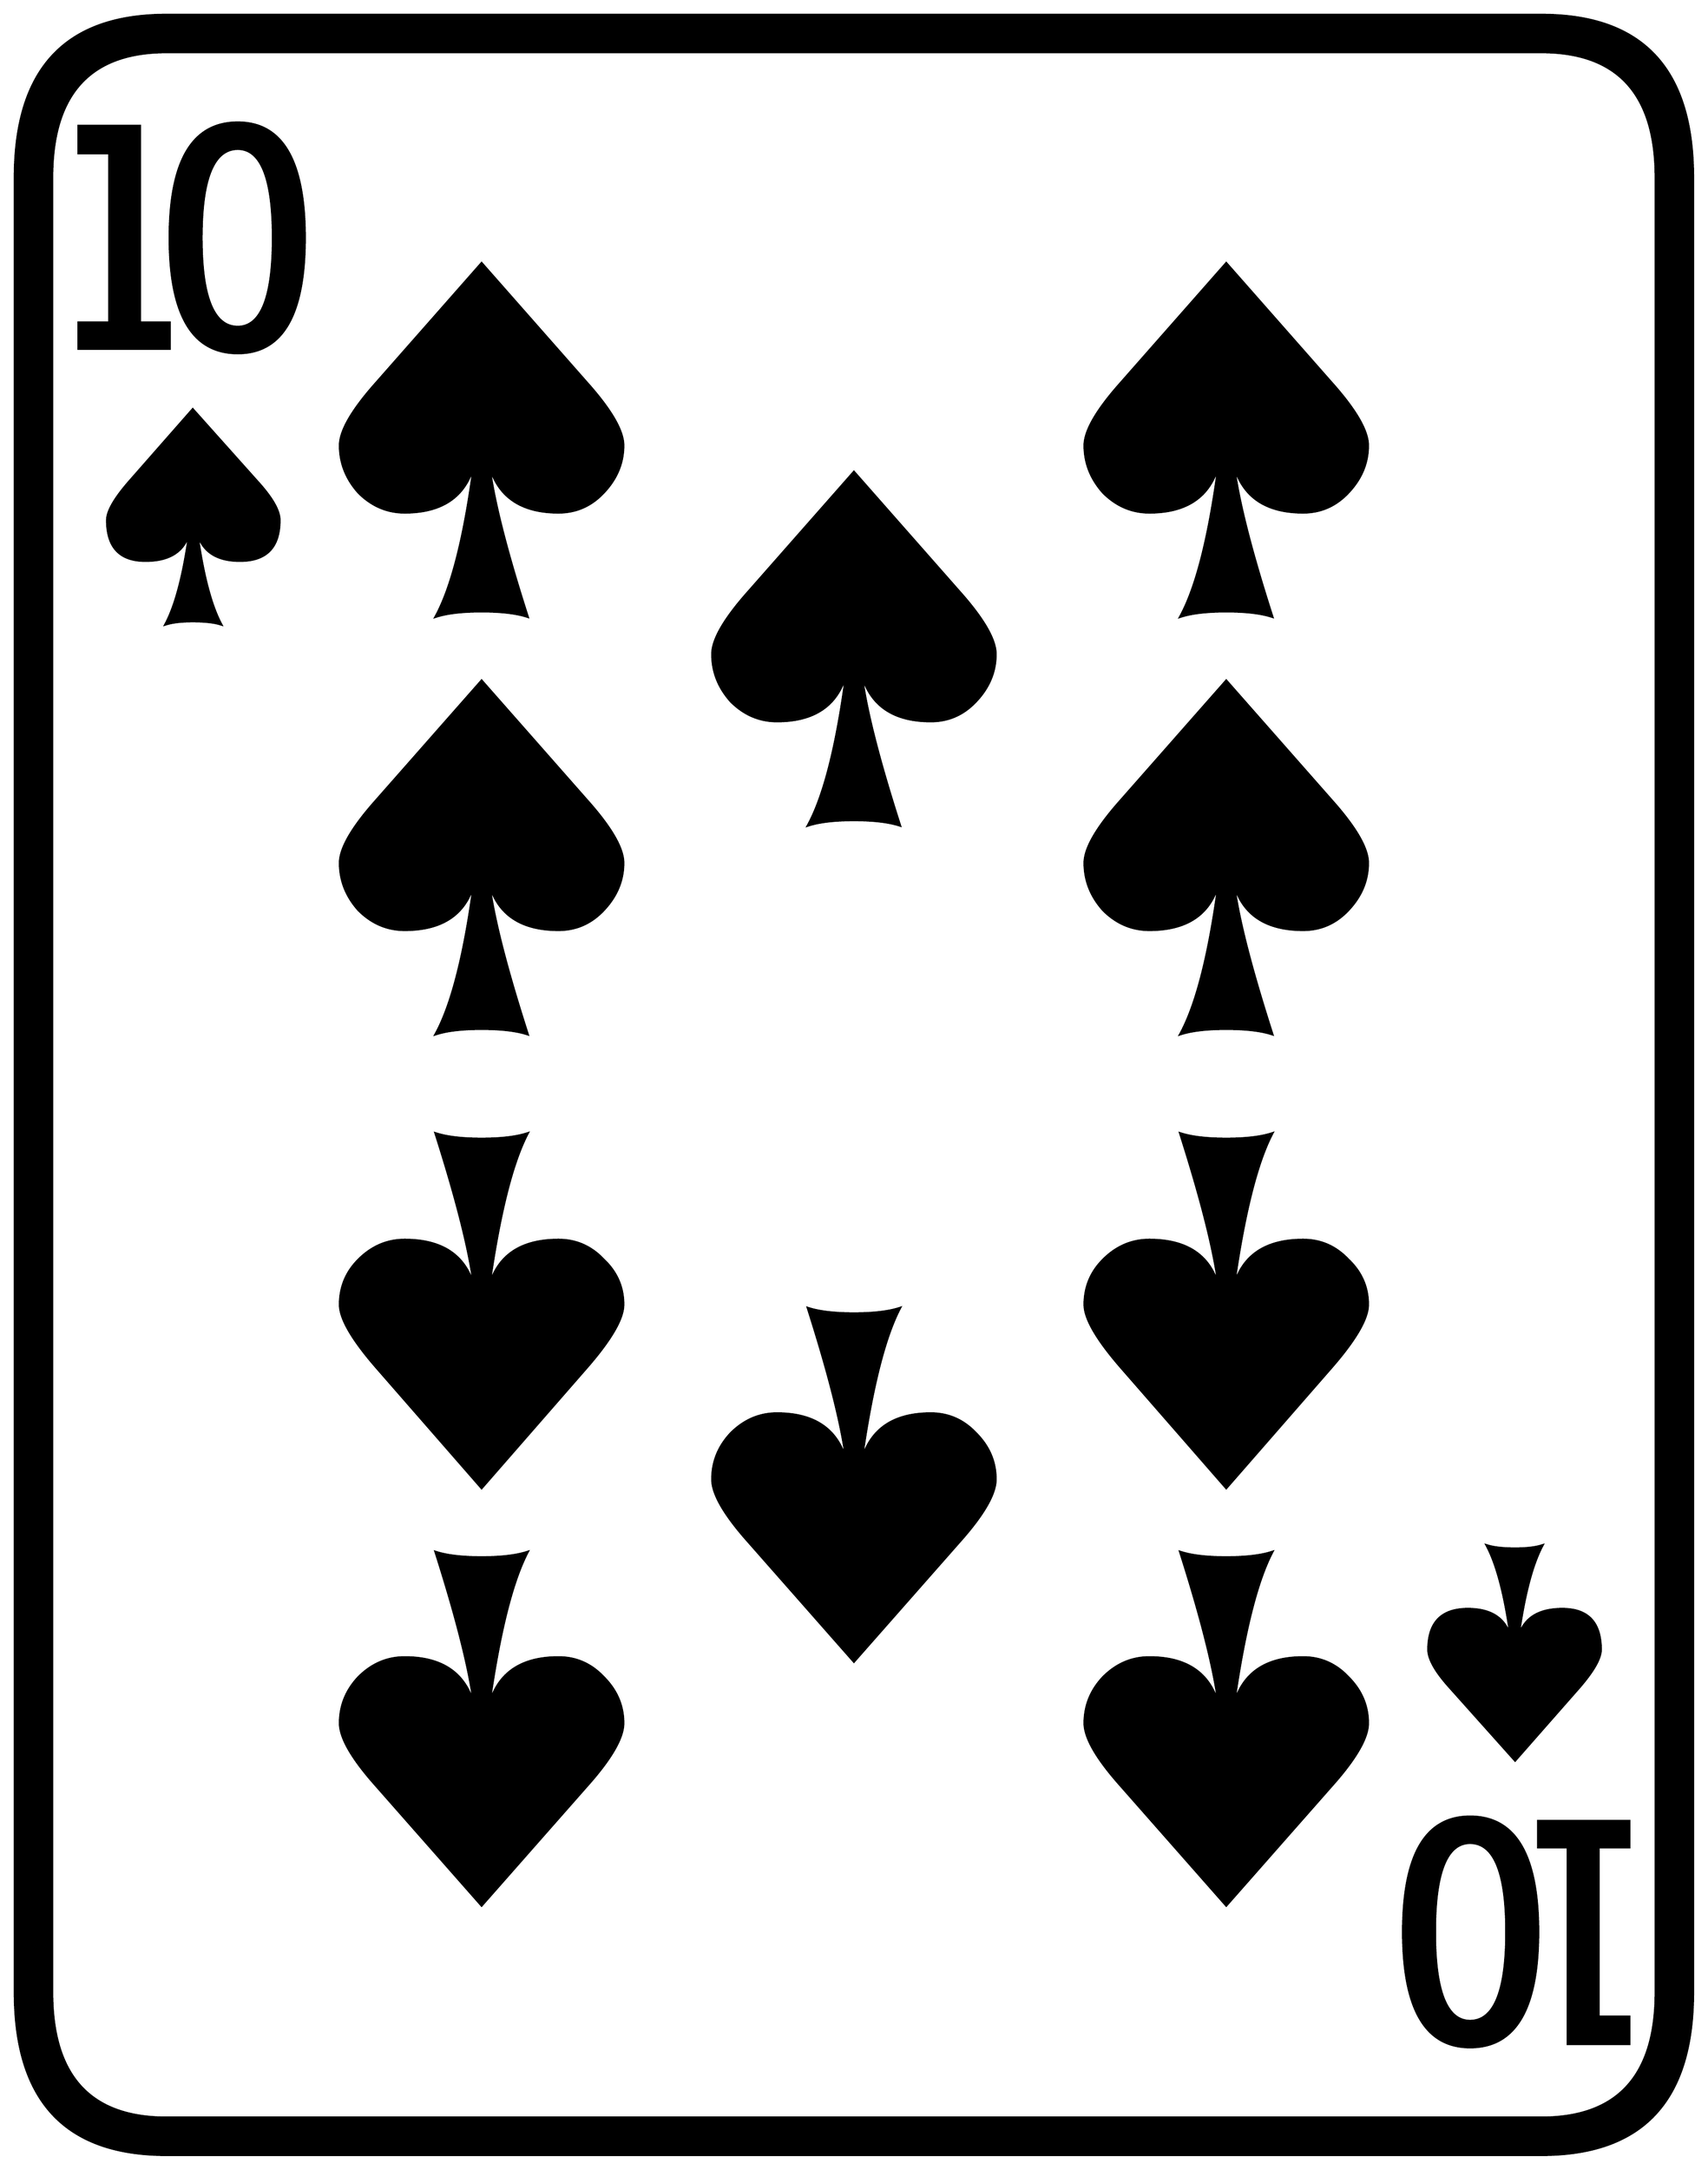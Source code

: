 


\begin{tikzpicture}[y=0.80pt, x=0.80pt, yscale=-1.0, xscale=1.0, inner sep=0pt, outer sep=0pt]
\begin{scope}[shift={(100.0,1706.0)},nonzero rule]
  \path[draw=.,fill=.,line width=1.600pt] (1578.0,244.0) .. controls
    (1578.0,342.667) and (1532.0,392.0) .. (1440.0,392.0) --
    (188.0,392.0) .. controls (96.0,392.0) and (50.0,342.667) ..
    (50.0,244.0) -- (50.0,-1408.0) .. controls (50.0,-1506.667)
    and (96.0,-1556.0) .. (188.0,-1556.0) -- (1440.0,-1556.0) ..
    controls (1532.0,-1556.0) and (1578.0,-1506.667) ..
    (1578.0,-1408.0) -- (1578.0,244.0) -- cycle(1544.0,244.0) --
    (1544.0,-1408.0) .. controls (1544.0,-1484.0) and
    (1509.333,-1522.0) .. (1440.0,-1522.0) -- (188.0,-1522.0) ..
    controls (118.667,-1522.0) and (84.0,-1484.0) ..
    (84.0,-1408.0) -- (84.0,244.0) .. controls (84.0,320.0) and
    (118.667,358.0) .. (188.0,358.0) -- (1440.0,358.0) .. controls
    (1509.333,358.0) and (1544.0,320.0) .. (1544.0,244.0) --
    cycle(1282.0,-1164.0) .. controls (1282.0,-1148.0) and
    (1276.0,-1133.667) .. (1264.0,-1121.0) .. controls
    (1252.667,-1109.0) and (1239.0,-1103.0) .. (1223.0,-1103.0) ..
    controls (1189.0,-1103.0) and (1168.0,-1117.333) ..
    (1160.0,-1146.0) .. controls (1164.0,-1114.0) and
    (1175.667,-1068.0) .. (1195.0,-1008.0) .. controls
    (1185.0,-1011.333) and (1171.0,-1013.0) .. (1153.0,-1013.0) ..
    controls (1135.0,-1013.0) and (1121.0,-1011.333) ..
    (1111.0,-1008.0) .. controls (1125.667,-1034.667) and
    (1137.333,-1080.667) .. (1146.0,-1146.0) .. controls
    (1138.0,-1117.333) and (1117.0,-1103.0) .. (1083.0,-1103.0) ..
    controls (1067.0,-1103.0) and (1053.0,-1109.0) ..
    (1041.0,-1121.0) .. controls (1029.667,-1133.667) and
    (1024.0,-1148.0) .. (1024.0,-1164.0) .. controls
    (1024.0,-1177.333) and (1035.0,-1196.333) .. (1057.0,-1221.0) --
    (1153.0,-1330.0) -- (1249.0,-1221.0) .. controls
    (1271.0,-1196.333) and (1282.0,-1177.333) .. (1282.0,-1164.0) --
    cycle(1282.0,-784.0) .. controls (1282.0,-768.0) and
    (1276.0,-753.667) .. (1264.0,-741.0) .. controls
    (1252.667,-729.0) and (1239.0,-723.0) .. (1223.0,-723.0) ..
    controls (1189.0,-723.0) and (1168.0,-737.0) ..
    (1160.0,-765.0) .. controls (1164.0,-733.667) and
    (1175.667,-688.0) .. (1195.0,-628.0) .. controls
    (1185.0,-631.333) and (1171.0,-633.0) .. (1153.0,-633.0) ..
    controls (1135.0,-633.0) and (1121.0,-631.333) ..
    (1111.0,-628.0) .. controls (1125.667,-654.667) and
    (1137.333,-700.333) .. (1146.0,-765.0) .. controls
    (1138.0,-737.0) and (1117.0,-723.0) .. (1083.0,-723.0) ..
    controls (1067.0,-723.0) and (1053.0,-729.0) ..
    (1041.0,-741.0) .. controls (1029.667,-753.667) and
    (1024.0,-768.0) .. (1024.0,-784.0) .. controls
    (1024.0,-797.333) and (1035.0,-816.333) .. (1057.0,-841.0) --
    (1153.0,-950.0) -- (1249.0,-841.0) .. controls
    (1271.0,-816.333) and (1282.0,-797.333) .. (1282.0,-784.0) --
    cycle(943.0,-974.0) .. controls (943.0,-958.0) and
    (937.0,-943.667) .. (925.0,-931.0) .. controls (913.667,-919.0)
    and (900.0,-913.0) .. (884.0,-913.0) .. controls
    (850.0,-913.0) and (829.0,-927.333) .. (821.0,-956.0) ..
    controls (825.0,-924.0) and (836.667,-878.0) .. (856.0,-818.0)
    .. controls (846.0,-821.333) and (832.0,-823.0) ..
    (814.0,-823.0) .. controls (796.0,-823.0) and (782.0,-821.333)
    .. (772.0,-818.0) .. controls (786.667,-844.667) and
    (798.333,-890.667) .. (807.0,-956.0) .. controls (799.0,-927.333)
    and (778.0,-913.0) .. (744.0,-913.0) .. controls
    (728.0,-913.0) and (714.0,-919.0) .. (702.0,-931.0) ..
    controls (690.667,-943.667) and (685.0,-958.0) .. (685.0,-974.0)
    .. controls (685.0,-987.333) and (696.0,-1006.333) ..
    (718.0,-1031.0) -- (814.0,-1140.0) -- (910.0,-1031.0) ..
    controls (932.0,-1006.333) and (943.0,-987.333) ..
    (943.0,-974.0) -- cycle(604.0,-1164.0) .. controls
    (604.0,-1148.0) and (598.0,-1133.667) .. (586.0,-1121.0) ..
    controls (574.667,-1109.0) and (561.0,-1103.0) ..
    (545.0,-1103.0) .. controls (511.0,-1103.0) and
    (490.0,-1117.333) .. (482.0,-1146.0) .. controls
    (486.0,-1114.0) and (497.667,-1068.0) .. (517.0,-1008.0) ..
    controls (507.0,-1011.333) and (493.0,-1013.0) ..
    (475.0,-1013.0) .. controls (457.0,-1013.0) and
    (443.0,-1011.333) .. (433.0,-1008.0) .. controls
    (447.667,-1034.667) and (459.333,-1080.667) .. (468.0,-1146.0) ..
    controls (460.0,-1117.333) and (439.0,-1103.0) ..
    (405.0,-1103.0) .. controls (389.0,-1103.0) and
    (375.0,-1109.0) .. (363.0,-1121.0) .. controls
    (351.667,-1133.667) and (346.0,-1148.0) .. (346.0,-1164.0) ..
    controls (346.0,-1177.333) and (357.0,-1196.333) ..
    (379.0,-1221.0) -- (475.0,-1330.0) -- (571.0,-1221.0) ..
    controls (593.0,-1196.333) and (604.0,-1177.333) ..
    (604.0,-1164.0) -- cycle(314.0,-1353.0) .. controls
    (314.0,-1283.0) and (293.667,-1248.0) .. (253.0,-1248.0) ..
    controls (211.667,-1248.0) and (191.0,-1283.0) ..
    (191.0,-1353.0) .. controls (191.0,-1423.0) and
    (211.667,-1458.0) .. (253.0,-1458.0) .. controls
    (293.667,-1458.0) and (314.0,-1423.0) .. (314.0,-1353.0) --
    cycle(1282.0,-382.0) .. controls (1282.0,-369.333) and
    (1271.0,-350.333) .. (1249.0,-325.0) -- (1153.0,-215.0) --
    (1057.0,-325.0) .. controls (1035.0,-350.333) and
    (1024.0,-369.333) .. (1024.0,-382.0) .. controls
    (1024.0,-398.0) and (1029.667,-411.667) .. (1041.0,-423.0) ..
    controls (1053.0,-435.0) and (1067.0,-441.0) ..
    (1083.0,-441.0) .. controls (1117.0,-441.0) and
    (1138.0,-427.0) .. (1146.0,-399.0) .. controls
    (1142.0,-431.0) and (1130.333,-477.333) .. (1111.0,-538.0) ..
    controls (1121.0,-534.667) and (1135.0,-533.0) ..
    (1153.0,-533.0) .. controls (1171.0,-533.0) and
    (1185.0,-534.667) .. (1195.0,-538.0) .. controls
    (1181.0,-511.333) and (1169.333,-465.0) .. (1160.0,-399.0) ..
    controls (1168.0,-427.0) and (1189.0,-441.0) ..
    (1223.0,-441.0) .. controls (1239.0,-441.0) and
    (1252.667,-435.0) .. (1264.0,-423.0) .. controls
    (1276.0,-411.667) and (1282.0,-398.0) .. (1282.0,-382.0) --
    cycle(191.0,-1252.0) -- (108.0,-1252.0) -- (108.0,-1276.0)
    -- (136.0,-1276.0) -- (136.0,-1430.0) -- (108.0,-1430.0) --
    (108.0,-1455.0) -- (164.0,-1455.0) -- (164.0,-1276.0) --
    (191.0,-1276.0) -- (191.0,-1252.0) -- cycle(1494.0,-68.0) ..
    controls (1494.0,-60.0) and (1487.333,-48.333) .. (1474.0,-33.0)
    -- (1416.0,33.0) -- (1357.0,-33.0) .. controls
    (1343.667,-47.667) and (1337.0,-59.333) .. (1337.0,-68.0) ..
    controls (1337.0,-92.667) and (1349.0,-105.0) ..
    (1373.0,-105.0) .. controls (1394.333,-105.0) and
    (1407.333,-96.333) .. (1412.0,-79.0) .. controls (1406.667,-117.667)
    and (1399.333,-145.667) .. (1390.0,-163.0) .. controls
    (1396.0,-161.0) and (1404.667,-160.0) .. (1416.0,-160.0) ..
    controls (1426.667,-160.0) and (1435.0,-161.0) ..
    (1441.0,-163.0) .. controls (1431.667,-145.667) and
    (1424.333,-117.667) .. (1419.0,-79.0) .. controls (1423.667,-96.333)
    and (1437.0,-105.0) .. (1459.0,-105.0) .. controls
    (1482.333,-105.0) and (1494.0,-92.667) .. (1494.0,-68.0) --
    cycle(291.0,-1096.0) .. controls (291.0,-1071.333) and
    (279.0,-1059.0) .. (255.0,-1059.0) .. controls
    (233.667,-1059.0) and (220.667,-1067.667) .. (216.0,-1085.0) ..
    controls (221.333,-1046.333) and (228.667,-1018.333) ..
    (238.0,-1001.0) .. controls (232.0,-1003.0) and
    (223.333,-1004.0) .. (212.0,-1004.0) .. controls
    (201.333,-1004.0) and (193.0,-1003.0) .. (187.0,-1001.0) ..
    controls (196.333,-1018.333) and (203.667,-1046.333) ..
    (209.0,-1085.0) .. controls (204.333,-1067.667) and
    (191.0,-1059.0) .. (169.0,-1059.0) .. controls
    (145.667,-1059.0) and (134.0,-1071.333) .. (134.0,-1096.0) ..
    controls (134.0,-1104.0) and (140.667,-1115.667) ..
    (154.0,-1131.0) -- (212.0,-1197.0) -- (271.0,-1131.0) ..
    controls (284.333,-1116.333) and (291.0,-1104.667) ..
    (291.0,-1096.0) -- cycle(1520.0,291.0) -- (1464.0,291.0) --
    (1464.0,112.0) -- (1437.0,112.0) -- (1437.0,88.0) --
    (1520.0,88.0) -- (1520.0,112.0) -- (1492.0,112.0) --
    (1492.0,266.0) -- (1520.0,266.0) -- (1520.0,291.0) --
    cycle(604.0,-784.0) .. controls (604.0,-768.0) and
    (598.0,-753.667) .. (586.0,-741.0) .. controls (574.667,-729.0)
    and (561.0,-723.0) .. (545.0,-723.0) .. controls
    (511.0,-723.0) and (490.0,-737.0) .. (482.0,-765.0) ..
    controls (486.0,-733.667) and (497.667,-688.0) .. (517.0,-628.0)
    .. controls (507.0,-631.333) and (493.0,-633.0) ..
    (475.0,-633.0) .. controls (457.0,-633.0) and (443.0,-631.333)
    .. (433.0,-628.0) .. controls (447.667,-654.667) and
    (459.333,-700.333) .. (468.0,-765.0) .. controls (460.0,-737.0)
    and (439.0,-723.0) .. (405.0,-723.0) .. controls
    (389.0,-723.0) and (375.0,-729.0) .. (363.0,-741.0) ..
    controls (351.667,-753.667) and (346.0,-768.0) .. (346.0,-784.0)
    .. controls (346.0,-797.333) and (357.0,-816.333) ..
    (379.0,-841.0) -- (475.0,-950.0) -- (571.0,-841.0) ..
    controls (593.0,-816.333) and (604.0,-797.333) .. (604.0,-784.0)
    -- cycle(1437.0,189.0) .. controls (1437.0,259.0) and
    (1416.333,294.0) .. (1375.0,294.0) .. controls (1334.333,294.0)
    and (1314.0,259.0) .. (1314.0,189.0) .. controls
    (1314.0,119.0) and (1334.333,84.0) .. (1375.0,84.0) ..
    controls (1416.333,84.0) and (1437.0,119.0) .. (1437.0,189.0)
    -- cycle(1282.0,-1.0) .. controls (1282.0,12.333) and
    (1271.0,31.333) .. (1249.0,56.0) -- (1153.0,165.0) --
    (1057.0,56.0) .. controls (1035.0,31.333) and (1024.0,12.333) ..
    (1024.0,-1.0) .. controls (1024.0,-17.0) and (1029.667,-31.0)
    .. (1041.0,-43.0) .. controls (1053.0,-55.0) and
    (1067.0,-61.0) .. (1083.0,-61.0) .. controls (1117.0,-61.0)
    and (1138.0,-46.667) .. (1146.0,-18.0) .. controls
    (1142.0,-50.0) and (1130.333,-96.333) .. (1111.0,-157.0) ..
    controls (1121.0,-153.667) and (1135.0,-152.0) ..
    (1153.0,-152.0) .. controls (1171.0,-152.0) and
    (1185.0,-153.667) .. (1195.0,-157.0) .. controls
    (1181.0,-130.333) and (1169.333,-84.0) .. (1160.0,-18.0) ..
    controls (1168.0,-46.667) and (1189.0,-61.0) .. (1223.0,-61.0)
    .. controls (1239.0,-61.0) and (1252.667,-55.0) ..
    (1264.0,-43.0) .. controls (1276.0,-31.0) and (1282.0,-17.0)
    .. (1282.0,-1.0) -- cycle(943.0,-223.0) .. controls
    (943.0,-209.667) and (932.0,-190.667) .. (910.0,-166.0) --
    (814.0,-57.0) -- (718.0,-166.0) .. controls (696.0,-190.667)
    and (685.0,-209.667) .. (685.0,-223.0) .. controls
    (685.0,-239.0) and (690.667,-253.0) .. (702.0,-265.0) ..
    controls (714.0,-277.0) and (728.0,-283.0) .. (744.0,-283.0)
    .. controls (778.0,-283.0) and (799.0,-268.667) ..
    (807.0,-240.0) .. controls (803.0,-272.0) and (791.333,-318.333)
    .. (772.0,-379.0) .. controls (782.0,-375.667) and
    (796.0,-374.0) .. (814.0,-374.0) .. controls (832.0,-374.0)
    and (846.0,-375.667) .. (856.0,-379.0) .. controls
    (842.0,-352.333) and (830.333,-306.0) .. (821.0,-240.0) ..
    controls (829.0,-268.667) and (850.0,-283.0) .. (884.0,-283.0)
    .. controls (900.0,-283.0) and (913.667,-277.0) ..
    (925.0,-265.0) .. controls (937.0,-253.0) and (943.0,-239.0)
    .. (943.0,-223.0) -- cycle(604.0,-382.0) .. controls
    (604.0,-369.333) and (593.0,-350.333) .. (571.0,-325.0) --
    (475.0,-215.0) -- (379.0,-325.0) .. controls (357.0,-350.333)
    and (346.0,-369.333) .. (346.0,-382.0) .. controls
    (346.0,-398.0) and (351.667,-411.667) .. (363.0,-423.0) ..
    controls (375.0,-435.0) and (389.0,-441.0) .. (405.0,-441.0)
    .. controls (439.0,-441.0) and (460.0,-427.0) ..
    (468.0,-399.0) .. controls (464.0,-431.0) and (452.333,-477.333)
    .. (433.0,-538.0) .. controls (443.0,-534.667) and
    (457.0,-533.0) .. (475.0,-533.0) .. controls (493.0,-533.0)
    and (507.0,-534.667) .. (517.0,-538.0) .. controls
    (503.0,-511.333) and (491.333,-465.0) .. (482.0,-399.0) ..
    controls (490.0,-427.0) and (511.0,-441.0) .. (545.0,-441.0)
    .. controls (561.0,-441.0) and (574.667,-435.0) ..
    (586.0,-423.0) .. controls (598.0,-411.667) and (604.0,-398.0)
    .. (604.0,-382.0) -- cycle(604.0,-1.0) .. controls
    (604.0,12.333) and (593.0,31.333) .. (571.0,56.0) --
    (475.0,165.0) -- (379.0,56.0) .. controls (357.0,31.333) and
    (346.0,12.333) .. (346.0,-1.0) .. controls (346.0,-17.0) and
    (351.667,-31.0) .. (363.0,-43.0) .. controls (375.0,-55.0) and
    (389.0,-61.0) .. (405.0,-61.0) .. controls (439.0,-61.0) and
    (460.0,-46.667) .. (468.0,-18.0) .. controls (464.0,-50.0) and
    (452.333,-96.333) .. (433.0,-157.0) .. controls (443.0,-153.667)
    and (457.0,-152.0) .. (475.0,-152.0) .. controls
    (493.0,-152.0) and (507.0,-153.667) .. (517.0,-157.0) ..
    controls (503.0,-130.333) and (491.333,-84.0) .. (482.0,-18.0)
    .. controls (490.0,-46.667) and (511.0,-61.0) .. (545.0,-61.0)
    .. controls (561.0,-61.0) and (574.667,-55.0) .. (586.0,-43.0)
    .. controls (598.0,-31.0) and (604.0,-17.0) .. (604.0,-1.0)
    -- cycle(285.0,-1353.0) .. controls (285.0,-1407.0) and
    (274.333,-1434.0) .. (253.0,-1434.0) .. controls
    (231.0,-1434.0) and (220.0,-1407.0) .. (220.0,-1353.0) ..
    controls (220.0,-1299.0) and (231.0,-1272.0) ..
    (253.0,-1272.0) .. controls (274.333,-1272.0) and
    (285.0,-1299.0) .. (285.0,-1353.0) -- cycle(1408.0,189.0) ..
    controls (1408.0,135.0) and (1397.0,108.0) .. (1375.0,108.0)
    .. controls (1353.667,108.0) and (1343.0,135.0) ..
    (1343.0,189.0) .. controls (1343.0,243.0) and (1353.667,270.0)
    .. (1375.0,270.0) .. controls (1397.0,270.0) and
    (1408.0,243.0) .. (1408.0,189.0) -- cycle;
\end{scope}

\end{tikzpicture}

